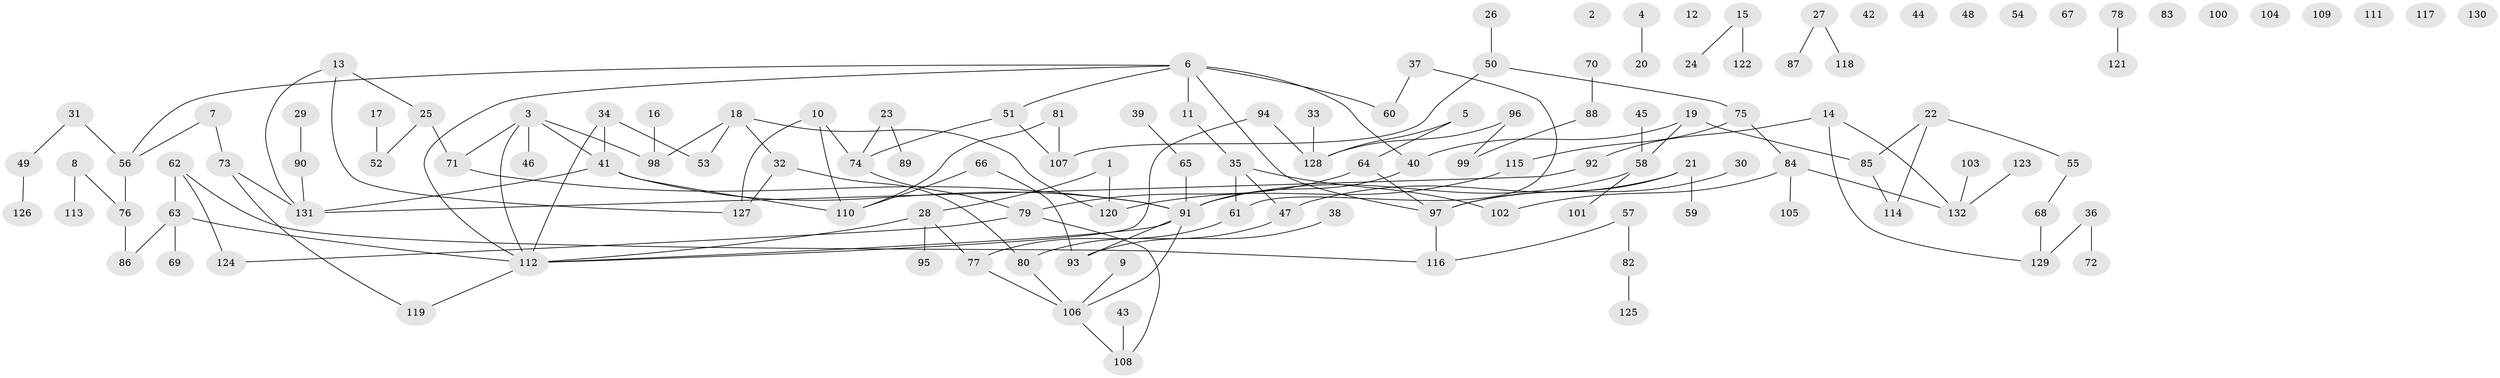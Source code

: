 // Generated by graph-tools (version 1.1) at 2025/33/03/09/25 02:33:53]
// undirected, 132 vertices, 145 edges
graph export_dot {
graph [start="1"]
  node [color=gray90,style=filled];
  1;
  2;
  3;
  4;
  5;
  6;
  7;
  8;
  9;
  10;
  11;
  12;
  13;
  14;
  15;
  16;
  17;
  18;
  19;
  20;
  21;
  22;
  23;
  24;
  25;
  26;
  27;
  28;
  29;
  30;
  31;
  32;
  33;
  34;
  35;
  36;
  37;
  38;
  39;
  40;
  41;
  42;
  43;
  44;
  45;
  46;
  47;
  48;
  49;
  50;
  51;
  52;
  53;
  54;
  55;
  56;
  57;
  58;
  59;
  60;
  61;
  62;
  63;
  64;
  65;
  66;
  67;
  68;
  69;
  70;
  71;
  72;
  73;
  74;
  75;
  76;
  77;
  78;
  79;
  80;
  81;
  82;
  83;
  84;
  85;
  86;
  87;
  88;
  89;
  90;
  91;
  92;
  93;
  94;
  95;
  96;
  97;
  98;
  99;
  100;
  101;
  102;
  103;
  104;
  105;
  106;
  107;
  108;
  109;
  110;
  111;
  112;
  113;
  114;
  115;
  116;
  117;
  118;
  119;
  120;
  121;
  122;
  123;
  124;
  125;
  126;
  127;
  128;
  129;
  130;
  131;
  132;
  1 -- 28;
  1 -- 120;
  3 -- 41;
  3 -- 46;
  3 -- 71;
  3 -- 98;
  3 -- 112;
  4 -- 20;
  5 -- 64;
  5 -- 128;
  6 -- 11;
  6 -- 40;
  6 -- 51;
  6 -- 56;
  6 -- 60;
  6 -- 97;
  6 -- 112;
  7 -- 56;
  7 -- 73;
  8 -- 76;
  8 -- 113;
  9 -- 106;
  10 -- 74;
  10 -- 110;
  10 -- 127;
  11 -- 35;
  13 -- 25;
  13 -- 127;
  13 -- 131;
  14 -- 92;
  14 -- 129;
  14 -- 132;
  15 -- 24;
  15 -- 122;
  16 -- 98;
  17 -- 52;
  18 -- 32;
  18 -- 53;
  18 -- 98;
  18 -- 120;
  19 -- 40;
  19 -- 58;
  19 -- 85;
  21 -- 47;
  21 -- 59;
  21 -- 97;
  22 -- 55;
  22 -- 85;
  22 -- 114;
  23 -- 74;
  23 -- 89;
  25 -- 52;
  25 -- 71;
  26 -- 50;
  27 -- 87;
  27 -- 118;
  28 -- 77;
  28 -- 95;
  28 -- 112;
  29 -- 90;
  30 -- 97;
  31 -- 49;
  31 -- 56;
  32 -- 80;
  32 -- 127;
  33 -- 128;
  34 -- 41;
  34 -- 53;
  34 -- 112;
  35 -- 47;
  35 -- 61;
  35 -- 102;
  36 -- 72;
  36 -- 129;
  37 -- 60;
  37 -- 61;
  38 -- 93;
  39 -- 65;
  40 -- 91;
  41 -- 91;
  41 -- 110;
  41 -- 131;
  43 -- 108;
  45 -- 58;
  47 -- 80;
  49 -- 126;
  50 -- 75;
  50 -- 107;
  51 -- 74;
  51 -- 107;
  55 -- 68;
  56 -- 76;
  57 -- 82;
  57 -- 116;
  58 -- 91;
  58 -- 101;
  61 -- 77;
  62 -- 63;
  62 -- 116;
  62 -- 124;
  63 -- 69;
  63 -- 86;
  63 -- 112;
  64 -- 79;
  64 -- 97;
  65 -- 91;
  66 -- 93;
  66 -- 110;
  68 -- 129;
  70 -- 88;
  71 -- 91;
  73 -- 119;
  73 -- 131;
  74 -- 79;
  75 -- 84;
  75 -- 115;
  76 -- 86;
  77 -- 106;
  78 -- 121;
  79 -- 108;
  79 -- 124;
  80 -- 106;
  81 -- 107;
  81 -- 110;
  82 -- 125;
  84 -- 102;
  84 -- 105;
  84 -- 132;
  85 -- 114;
  88 -- 99;
  90 -- 131;
  91 -- 93;
  91 -- 106;
  91 -- 112;
  92 -- 131;
  94 -- 112;
  94 -- 128;
  96 -- 99;
  96 -- 128;
  97 -- 116;
  103 -- 132;
  106 -- 108;
  112 -- 119;
  115 -- 120;
  123 -- 132;
}
